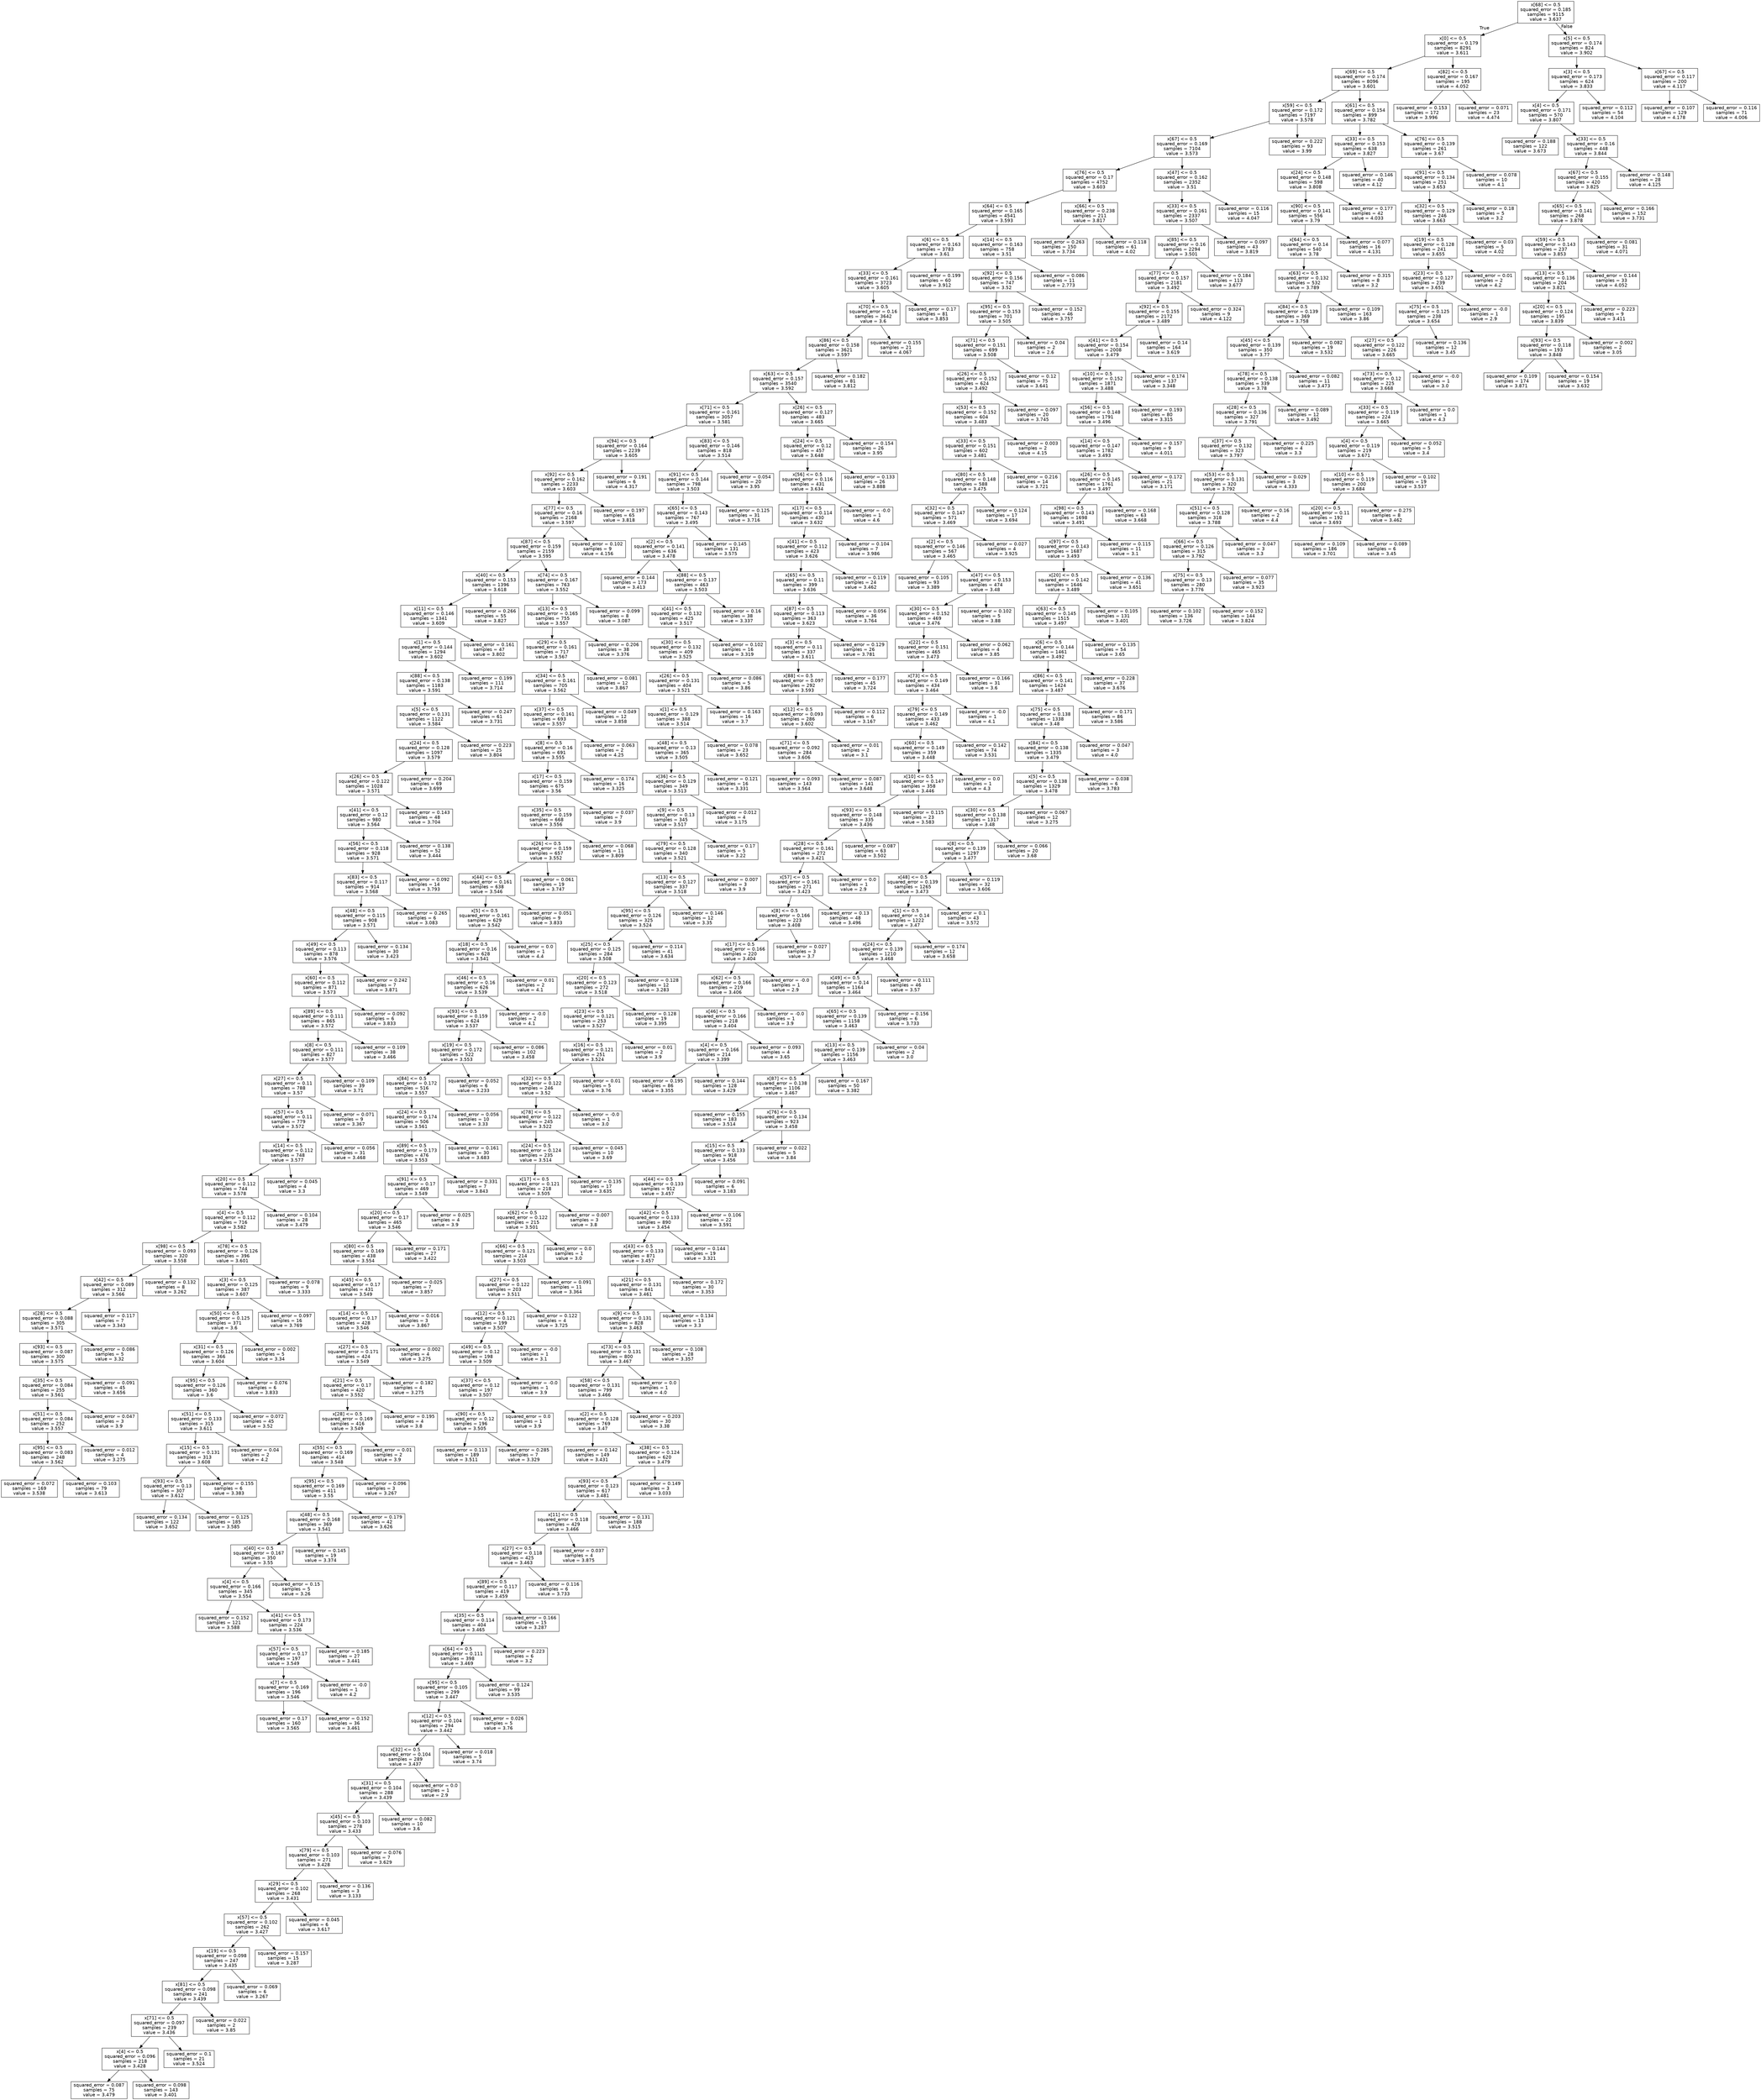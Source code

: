 digraph Tree {
node [shape=box, fontname="helvetica"] ;
edge [fontname="helvetica"] ;
0 [label="x[68] <= 0.5\nsquared_error = 0.185\nsamples = 9115\nvalue = 3.637"] ;
1 [label="x[0] <= 0.5\nsquared_error = 0.179\nsamples = 8291\nvalue = 3.611"] ;
0 -> 1 [labeldistance=2.5, labelangle=45, headlabel="True"] ;
2 [label="x[69] <= 0.5\nsquared_error = 0.174\nsamples = 8096\nvalue = 3.601"] ;
1 -> 2 ;
3 [label="x[59] <= 0.5\nsquared_error = 0.172\nsamples = 7197\nvalue = 3.578"] ;
2 -> 3 ;
4 [label="x[67] <= 0.5\nsquared_error = 0.169\nsamples = 7104\nvalue = 3.573"] ;
3 -> 4 ;
5 [label="x[76] <= 0.5\nsquared_error = 0.17\nsamples = 4752\nvalue = 3.603"] ;
4 -> 5 ;
6 [label="x[64] <= 0.5\nsquared_error = 0.165\nsamples = 4541\nvalue = 3.593"] ;
5 -> 6 ;
7 [label="x[6] <= 0.5\nsquared_error = 0.163\nsamples = 3783\nvalue = 3.61"] ;
6 -> 7 ;
8 [label="x[33] <= 0.5\nsquared_error = 0.161\nsamples = 3723\nvalue = 3.605"] ;
7 -> 8 ;
9 [label="x[70] <= 0.5\nsquared_error = 0.16\nsamples = 3642\nvalue = 3.6"] ;
8 -> 9 ;
10 [label="x[86] <= 0.5\nsquared_error = 0.158\nsamples = 3621\nvalue = 3.597"] ;
9 -> 10 ;
11 [label="x[63] <= 0.5\nsquared_error = 0.157\nsamples = 3540\nvalue = 3.592"] ;
10 -> 11 ;
12 [label="x[71] <= 0.5\nsquared_error = 0.161\nsamples = 3057\nvalue = 3.581"] ;
11 -> 12 ;
13 [label="x[94] <= 0.5\nsquared_error = 0.164\nsamples = 2239\nvalue = 3.605"] ;
12 -> 13 ;
14 [label="x[92] <= 0.5\nsquared_error = 0.162\nsamples = 2233\nvalue = 3.603"] ;
13 -> 14 ;
15 [label="x[77] <= 0.5\nsquared_error = 0.16\nsamples = 2168\nvalue = 3.597"] ;
14 -> 15 ;
16 [label="x[87] <= 0.5\nsquared_error = 0.159\nsamples = 2159\nvalue = 3.595"] ;
15 -> 16 ;
17 [label="x[40] <= 0.5\nsquared_error = 0.153\nsamples = 1396\nvalue = 3.618"] ;
16 -> 17 ;
18 [label="x[11] <= 0.5\nsquared_error = 0.146\nsamples = 1341\nvalue = 3.609"] ;
17 -> 18 ;
19 [label="x[1] <= 0.5\nsquared_error = 0.144\nsamples = 1294\nvalue = 3.602"] ;
18 -> 19 ;
20 [label="x[88] <= 0.5\nsquared_error = 0.138\nsamples = 1183\nvalue = 3.591"] ;
19 -> 20 ;
21 [label="x[5] <= 0.5\nsquared_error = 0.131\nsamples = 1122\nvalue = 3.584"] ;
20 -> 21 ;
22 [label="x[24] <= 0.5\nsquared_error = 0.128\nsamples = 1097\nvalue = 3.579"] ;
21 -> 22 ;
23 [label="x[26] <= 0.5\nsquared_error = 0.122\nsamples = 1028\nvalue = 3.571"] ;
22 -> 23 ;
24 [label="x[41] <= 0.5\nsquared_error = 0.12\nsamples = 980\nvalue = 3.564"] ;
23 -> 24 ;
25 [label="x[56] <= 0.5\nsquared_error = 0.118\nsamples = 928\nvalue = 3.571"] ;
24 -> 25 ;
26 [label="x[83] <= 0.5\nsquared_error = 0.117\nsamples = 914\nvalue = 3.568"] ;
25 -> 26 ;
27 [label="x[48] <= 0.5\nsquared_error = 0.115\nsamples = 908\nvalue = 3.571"] ;
26 -> 27 ;
28 [label="x[49] <= 0.5\nsquared_error = 0.113\nsamples = 878\nvalue = 3.576"] ;
27 -> 28 ;
29 [label="x[60] <= 0.5\nsquared_error = 0.112\nsamples = 871\nvalue = 3.573"] ;
28 -> 29 ;
30 [label="x[89] <= 0.5\nsquared_error = 0.111\nsamples = 865\nvalue = 3.572"] ;
29 -> 30 ;
31 [label="x[8] <= 0.5\nsquared_error = 0.111\nsamples = 827\nvalue = 3.577"] ;
30 -> 31 ;
32 [label="x[27] <= 0.5\nsquared_error = 0.11\nsamples = 788\nvalue = 3.57"] ;
31 -> 32 ;
33 [label="x[57] <= 0.5\nsquared_error = 0.11\nsamples = 779\nvalue = 3.572"] ;
32 -> 33 ;
34 [label="x[14] <= 0.5\nsquared_error = 0.112\nsamples = 748\nvalue = 3.577"] ;
33 -> 34 ;
35 [label="x[20] <= 0.5\nsquared_error = 0.112\nsamples = 744\nvalue = 3.578"] ;
34 -> 35 ;
36 [label="x[4] <= 0.5\nsquared_error = 0.112\nsamples = 716\nvalue = 3.582"] ;
35 -> 36 ;
37 [label="x[98] <= 0.5\nsquared_error = 0.093\nsamples = 320\nvalue = 3.558"] ;
36 -> 37 ;
38 [label="x[42] <= 0.5\nsquared_error = 0.089\nsamples = 312\nvalue = 3.566"] ;
37 -> 38 ;
39 [label="x[28] <= 0.5\nsquared_error = 0.088\nsamples = 305\nvalue = 3.571"] ;
38 -> 39 ;
40 [label="x[93] <= 0.5\nsquared_error = 0.087\nsamples = 300\nvalue = 3.575"] ;
39 -> 40 ;
41 [label="x[35] <= 0.5\nsquared_error = 0.084\nsamples = 255\nvalue = 3.561"] ;
40 -> 41 ;
42 [label="x[51] <= 0.5\nsquared_error = 0.084\nsamples = 252\nvalue = 3.557"] ;
41 -> 42 ;
43 [label="x[95] <= 0.5\nsquared_error = 0.083\nsamples = 248\nvalue = 3.562"] ;
42 -> 43 ;
44 [label="squared_error = 0.072\nsamples = 169\nvalue = 3.538"] ;
43 -> 44 ;
45 [label="squared_error = 0.103\nsamples = 79\nvalue = 3.613"] ;
43 -> 45 ;
46 [label="squared_error = 0.012\nsamples = 4\nvalue = 3.275"] ;
42 -> 46 ;
47 [label="squared_error = 0.047\nsamples = 3\nvalue = 3.9"] ;
41 -> 47 ;
48 [label="squared_error = 0.091\nsamples = 45\nvalue = 3.656"] ;
40 -> 48 ;
49 [label="squared_error = 0.086\nsamples = 5\nvalue = 3.32"] ;
39 -> 49 ;
50 [label="squared_error = 0.117\nsamples = 7\nvalue = 3.343"] ;
38 -> 50 ;
51 [label="squared_error = 0.132\nsamples = 8\nvalue = 3.262"] ;
37 -> 51 ;
52 [label="x[78] <= 0.5\nsquared_error = 0.126\nsamples = 396\nvalue = 3.601"] ;
36 -> 52 ;
53 [label="x[3] <= 0.5\nsquared_error = 0.125\nsamples = 387\nvalue = 3.607"] ;
52 -> 53 ;
54 [label="x[50] <= 0.5\nsquared_error = 0.125\nsamples = 371\nvalue = 3.6"] ;
53 -> 54 ;
55 [label="x[31] <= 0.5\nsquared_error = 0.126\nsamples = 366\nvalue = 3.604"] ;
54 -> 55 ;
56 [label="x[95] <= 0.5\nsquared_error = 0.126\nsamples = 360\nvalue = 3.6"] ;
55 -> 56 ;
57 [label="x[51] <= 0.5\nsquared_error = 0.133\nsamples = 315\nvalue = 3.611"] ;
56 -> 57 ;
58 [label="x[15] <= 0.5\nsquared_error = 0.131\nsamples = 313\nvalue = 3.608"] ;
57 -> 58 ;
59 [label="x[93] <= 0.5\nsquared_error = 0.13\nsamples = 307\nvalue = 3.612"] ;
58 -> 59 ;
60 [label="squared_error = 0.134\nsamples = 122\nvalue = 3.652"] ;
59 -> 60 ;
61 [label="squared_error = 0.125\nsamples = 185\nvalue = 3.585"] ;
59 -> 61 ;
62 [label="squared_error = 0.155\nsamples = 6\nvalue = 3.383"] ;
58 -> 62 ;
63 [label="squared_error = 0.04\nsamples = 2\nvalue = 4.2"] ;
57 -> 63 ;
64 [label="squared_error = 0.072\nsamples = 45\nvalue = 3.52"] ;
56 -> 64 ;
65 [label="squared_error = 0.076\nsamples = 6\nvalue = 3.833"] ;
55 -> 65 ;
66 [label="squared_error = 0.002\nsamples = 5\nvalue = 3.34"] ;
54 -> 66 ;
67 [label="squared_error = 0.097\nsamples = 16\nvalue = 3.769"] ;
53 -> 67 ;
68 [label="squared_error = 0.078\nsamples = 9\nvalue = 3.333"] ;
52 -> 68 ;
69 [label="squared_error = 0.104\nsamples = 28\nvalue = 3.479"] ;
35 -> 69 ;
70 [label="squared_error = 0.045\nsamples = 4\nvalue = 3.3"] ;
34 -> 70 ;
71 [label="squared_error = 0.056\nsamples = 31\nvalue = 3.468"] ;
33 -> 71 ;
72 [label="squared_error = 0.071\nsamples = 9\nvalue = 3.367"] ;
32 -> 72 ;
73 [label="squared_error = 0.109\nsamples = 39\nvalue = 3.71"] ;
31 -> 73 ;
74 [label="squared_error = 0.109\nsamples = 38\nvalue = 3.466"] ;
30 -> 74 ;
75 [label="squared_error = 0.092\nsamples = 6\nvalue = 3.833"] ;
29 -> 75 ;
76 [label="squared_error = 0.242\nsamples = 7\nvalue = 3.871"] ;
28 -> 76 ;
77 [label="squared_error = 0.134\nsamples = 30\nvalue = 3.423"] ;
27 -> 77 ;
78 [label="squared_error = 0.265\nsamples = 6\nvalue = 3.083"] ;
26 -> 78 ;
79 [label="squared_error = 0.092\nsamples = 14\nvalue = 3.793"] ;
25 -> 79 ;
80 [label="squared_error = 0.138\nsamples = 52\nvalue = 3.444"] ;
24 -> 80 ;
81 [label="squared_error = 0.143\nsamples = 48\nvalue = 3.704"] ;
23 -> 81 ;
82 [label="squared_error = 0.204\nsamples = 69\nvalue = 3.699"] ;
22 -> 82 ;
83 [label="squared_error = 0.223\nsamples = 25\nvalue = 3.804"] ;
21 -> 83 ;
84 [label="squared_error = 0.247\nsamples = 61\nvalue = 3.731"] ;
20 -> 84 ;
85 [label="squared_error = 0.199\nsamples = 111\nvalue = 3.714"] ;
19 -> 85 ;
86 [label="squared_error = 0.161\nsamples = 47\nvalue = 3.802"] ;
18 -> 86 ;
87 [label="squared_error = 0.266\nsamples = 55\nvalue = 3.827"] ;
17 -> 87 ;
88 [label="x[74] <= 0.5\nsquared_error = 0.167\nsamples = 763\nvalue = 3.552"] ;
16 -> 88 ;
89 [label="x[13] <= 0.5\nsquared_error = 0.165\nsamples = 755\nvalue = 3.557"] ;
88 -> 89 ;
90 [label="x[29] <= 0.5\nsquared_error = 0.161\nsamples = 717\nvalue = 3.567"] ;
89 -> 90 ;
91 [label="x[34] <= 0.5\nsquared_error = 0.161\nsamples = 705\nvalue = 3.562"] ;
90 -> 91 ;
92 [label="x[37] <= 0.5\nsquared_error = 0.161\nsamples = 693\nvalue = 3.557"] ;
91 -> 92 ;
93 [label="x[8] <= 0.5\nsquared_error = 0.16\nsamples = 691\nvalue = 3.555"] ;
92 -> 93 ;
94 [label="x[17] <= 0.5\nsquared_error = 0.159\nsamples = 675\nvalue = 3.56"] ;
93 -> 94 ;
95 [label="x[35] <= 0.5\nsquared_error = 0.159\nsamples = 668\nvalue = 3.556"] ;
94 -> 95 ;
96 [label="x[26] <= 0.5\nsquared_error = 0.159\nsamples = 657\nvalue = 3.552"] ;
95 -> 96 ;
97 [label="x[44] <= 0.5\nsquared_error = 0.161\nsamples = 638\nvalue = 3.546"] ;
96 -> 97 ;
98 [label="x[5] <= 0.5\nsquared_error = 0.161\nsamples = 629\nvalue = 3.542"] ;
97 -> 98 ;
99 [label="x[18] <= 0.5\nsquared_error = 0.16\nsamples = 628\nvalue = 3.541"] ;
98 -> 99 ;
100 [label="x[46] <= 0.5\nsquared_error = 0.16\nsamples = 626\nvalue = 3.539"] ;
99 -> 100 ;
101 [label="x[93] <= 0.5\nsquared_error = 0.159\nsamples = 624\nvalue = 3.537"] ;
100 -> 101 ;
102 [label="x[19] <= 0.5\nsquared_error = 0.172\nsamples = 522\nvalue = 3.553"] ;
101 -> 102 ;
103 [label="x[84] <= 0.5\nsquared_error = 0.172\nsamples = 516\nvalue = 3.557"] ;
102 -> 103 ;
104 [label="x[24] <= 0.5\nsquared_error = 0.174\nsamples = 506\nvalue = 3.561"] ;
103 -> 104 ;
105 [label="x[89] <= 0.5\nsquared_error = 0.173\nsamples = 476\nvalue = 3.553"] ;
104 -> 105 ;
106 [label="x[91] <= 0.5\nsquared_error = 0.17\nsamples = 469\nvalue = 3.549"] ;
105 -> 106 ;
107 [label="x[20] <= 0.5\nsquared_error = 0.17\nsamples = 465\nvalue = 3.546"] ;
106 -> 107 ;
108 [label="x[80] <= 0.5\nsquared_error = 0.169\nsamples = 438\nvalue = 3.554"] ;
107 -> 108 ;
109 [label="x[45] <= 0.5\nsquared_error = 0.17\nsamples = 431\nvalue = 3.549"] ;
108 -> 109 ;
110 [label="x[14] <= 0.5\nsquared_error = 0.17\nsamples = 428\nvalue = 3.546"] ;
109 -> 110 ;
111 [label="x[27] <= 0.5\nsquared_error = 0.171\nsamples = 424\nvalue = 3.549"] ;
110 -> 111 ;
112 [label="x[21] <= 0.5\nsquared_error = 0.17\nsamples = 420\nvalue = 3.552"] ;
111 -> 112 ;
113 [label="x[28] <= 0.5\nsquared_error = 0.169\nsamples = 416\nvalue = 3.549"] ;
112 -> 113 ;
114 [label="x[55] <= 0.5\nsquared_error = 0.169\nsamples = 414\nvalue = 3.548"] ;
113 -> 114 ;
115 [label="x[95] <= 0.5\nsquared_error = 0.169\nsamples = 411\nvalue = 3.55"] ;
114 -> 115 ;
116 [label="x[48] <= 0.5\nsquared_error = 0.168\nsamples = 369\nvalue = 3.541"] ;
115 -> 116 ;
117 [label="x[40] <= 0.5\nsquared_error = 0.167\nsamples = 350\nvalue = 3.55"] ;
116 -> 117 ;
118 [label="x[4] <= 0.5\nsquared_error = 0.166\nsamples = 345\nvalue = 3.554"] ;
117 -> 118 ;
119 [label="squared_error = 0.152\nsamples = 121\nvalue = 3.588"] ;
118 -> 119 ;
120 [label="x[41] <= 0.5\nsquared_error = 0.173\nsamples = 224\nvalue = 3.536"] ;
118 -> 120 ;
121 [label="x[57] <= 0.5\nsquared_error = 0.17\nsamples = 197\nvalue = 3.549"] ;
120 -> 121 ;
122 [label="x[7] <= 0.5\nsquared_error = 0.169\nsamples = 196\nvalue = 3.546"] ;
121 -> 122 ;
123 [label="squared_error = 0.17\nsamples = 160\nvalue = 3.565"] ;
122 -> 123 ;
124 [label="squared_error = 0.152\nsamples = 36\nvalue = 3.461"] ;
122 -> 124 ;
125 [label="squared_error = -0.0\nsamples = 1\nvalue = 4.2"] ;
121 -> 125 ;
126 [label="squared_error = 0.185\nsamples = 27\nvalue = 3.441"] ;
120 -> 126 ;
127 [label="squared_error = 0.15\nsamples = 5\nvalue = 3.26"] ;
117 -> 127 ;
128 [label="squared_error = 0.145\nsamples = 19\nvalue = 3.374"] ;
116 -> 128 ;
129 [label="squared_error = 0.179\nsamples = 42\nvalue = 3.626"] ;
115 -> 129 ;
130 [label="squared_error = 0.096\nsamples = 3\nvalue = 3.267"] ;
114 -> 130 ;
131 [label="squared_error = 0.01\nsamples = 2\nvalue = 3.9"] ;
113 -> 131 ;
132 [label="squared_error = 0.195\nsamples = 4\nvalue = 3.8"] ;
112 -> 132 ;
133 [label="squared_error = 0.182\nsamples = 4\nvalue = 3.275"] ;
111 -> 133 ;
134 [label="squared_error = 0.002\nsamples = 4\nvalue = 3.275"] ;
110 -> 134 ;
135 [label="squared_error = 0.016\nsamples = 3\nvalue = 3.867"] ;
109 -> 135 ;
136 [label="squared_error = 0.025\nsamples = 7\nvalue = 3.857"] ;
108 -> 136 ;
137 [label="squared_error = 0.171\nsamples = 27\nvalue = 3.422"] ;
107 -> 137 ;
138 [label="squared_error = 0.025\nsamples = 4\nvalue = 3.9"] ;
106 -> 138 ;
139 [label="squared_error = 0.331\nsamples = 7\nvalue = 3.843"] ;
105 -> 139 ;
140 [label="squared_error = 0.161\nsamples = 30\nvalue = 3.683"] ;
104 -> 140 ;
141 [label="squared_error = 0.056\nsamples = 10\nvalue = 3.33"] ;
103 -> 141 ;
142 [label="squared_error = 0.052\nsamples = 6\nvalue = 3.233"] ;
102 -> 142 ;
143 [label="squared_error = 0.086\nsamples = 102\nvalue = 3.458"] ;
101 -> 143 ;
144 [label="squared_error = -0.0\nsamples = 2\nvalue = 4.1"] ;
100 -> 144 ;
145 [label="squared_error = 0.01\nsamples = 2\nvalue = 4.1"] ;
99 -> 145 ;
146 [label="squared_error = 0.0\nsamples = 1\nvalue = 4.4"] ;
98 -> 146 ;
147 [label="squared_error = 0.051\nsamples = 9\nvalue = 3.833"] ;
97 -> 147 ;
148 [label="squared_error = 0.061\nsamples = 19\nvalue = 3.747"] ;
96 -> 148 ;
149 [label="squared_error = 0.068\nsamples = 11\nvalue = 3.809"] ;
95 -> 149 ;
150 [label="squared_error = 0.037\nsamples = 7\nvalue = 3.9"] ;
94 -> 150 ;
151 [label="squared_error = 0.174\nsamples = 16\nvalue = 3.325"] ;
93 -> 151 ;
152 [label="squared_error = 0.063\nsamples = 2\nvalue = 4.25"] ;
92 -> 152 ;
153 [label="squared_error = 0.049\nsamples = 12\nvalue = 3.858"] ;
91 -> 153 ;
154 [label="squared_error = 0.081\nsamples = 12\nvalue = 3.867"] ;
90 -> 154 ;
155 [label="squared_error = 0.206\nsamples = 38\nvalue = 3.376"] ;
89 -> 155 ;
156 [label="squared_error = 0.099\nsamples = 8\nvalue = 3.087"] ;
88 -> 156 ;
157 [label="squared_error = 0.102\nsamples = 9\nvalue = 4.156"] ;
15 -> 157 ;
158 [label="squared_error = 0.197\nsamples = 65\nvalue = 3.818"] ;
14 -> 158 ;
159 [label="squared_error = 0.191\nsamples = 6\nvalue = 4.317"] ;
13 -> 159 ;
160 [label="x[83] <= 0.5\nsquared_error = 0.146\nsamples = 818\nvalue = 3.514"] ;
12 -> 160 ;
161 [label="x[91] <= 0.5\nsquared_error = 0.144\nsamples = 798\nvalue = 3.503"] ;
160 -> 161 ;
162 [label="x[65] <= 0.5\nsquared_error = 0.143\nsamples = 767\nvalue = 3.495"] ;
161 -> 162 ;
163 [label="x[2] <= 0.5\nsquared_error = 0.141\nsamples = 636\nvalue = 3.478"] ;
162 -> 163 ;
164 [label="squared_error = 0.144\nsamples = 173\nvalue = 3.413"] ;
163 -> 164 ;
165 [label="x[88] <= 0.5\nsquared_error = 0.137\nsamples = 463\nvalue = 3.503"] ;
163 -> 165 ;
166 [label="x[41] <= 0.5\nsquared_error = 0.132\nsamples = 425\nvalue = 3.517"] ;
165 -> 166 ;
167 [label="x[30] <= 0.5\nsquared_error = 0.132\nsamples = 409\nvalue = 3.525"] ;
166 -> 167 ;
168 [label="x[26] <= 0.5\nsquared_error = 0.131\nsamples = 404\nvalue = 3.521"] ;
167 -> 168 ;
169 [label="x[1] <= 0.5\nsquared_error = 0.129\nsamples = 388\nvalue = 3.514"] ;
168 -> 169 ;
170 [label="x[48] <= 0.5\nsquared_error = 0.13\nsamples = 365\nvalue = 3.505"] ;
169 -> 170 ;
171 [label="x[36] <= 0.5\nsquared_error = 0.129\nsamples = 349\nvalue = 3.513"] ;
170 -> 171 ;
172 [label="x[9] <= 0.5\nsquared_error = 0.13\nsamples = 345\nvalue = 3.517"] ;
171 -> 172 ;
173 [label="x[79] <= 0.5\nsquared_error = 0.128\nsamples = 340\nvalue = 3.521"] ;
172 -> 173 ;
174 [label="x[13] <= 0.5\nsquared_error = 0.127\nsamples = 337\nvalue = 3.518"] ;
173 -> 174 ;
175 [label="x[95] <= 0.5\nsquared_error = 0.126\nsamples = 325\nvalue = 3.524"] ;
174 -> 175 ;
176 [label="x[25] <= 0.5\nsquared_error = 0.125\nsamples = 284\nvalue = 3.508"] ;
175 -> 176 ;
177 [label="x[20] <= 0.5\nsquared_error = 0.123\nsamples = 272\nvalue = 3.518"] ;
176 -> 177 ;
178 [label="x[23] <= 0.5\nsquared_error = 0.121\nsamples = 253\nvalue = 3.527"] ;
177 -> 178 ;
179 [label="x[16] <= 0.5\nsquared_error = 0.121\nsamples = 251\nvalue = 3.524"] ;
178 -> 179 ;
180 [label="x[32] <= 0.5\nsquared_error = 0.122\nsamples = 246\nvalue = 3.52"] ;
179 -> 180 ;
181 [label="x[78] <= 0.5\nsquared_error = 0.122\nsamples = 245\nvalue = 3.522"] ;
180 -> 181 ;
182 [label="x[24] <= 0.5\nsquared_error = 0.124\nsamples = 235\nvalue = 3.514"] ;
181 -> 182 ;
183 [label="x[17] <= 0.5\nsquared_error = 0.121\nsamples = 218\nvalue = 3.505"] ;
182 -> 183 ;
184 [label="x[62] <= 0.5\nsquared_error = 0.122\nsamples = 215\nvalue = 3.501"] ;
183 -> 184 ;
185 [label="x[66] <= 0.5\nsquared_error = 0.121\nsamples = 214\nvalue = 3.503"] ;
184 -> 185 ;
186 [label="x[27] <= 0.5\nsquared_error = 0.122\nsamples = 203\nvalue = 3.511"] ;
185 -> 186 ;
187 [label="x[12] <= 0.5\nsquared_error = 0.121\nsamples = 199\nvalue = 3.507"] ;
186 -> 187 ;
188 [label="x[49] <= 0.5\nsquared_error = 0.12\nsamples = 198\nvalue = 3.509"] ;
187 -> 188 ;
189 [label="x[37] <= 0.5\nsquared_error = 0.12\nsamples = 197\nvalue = 3.507"] ;
188 -> 189 ;
190 [label="x[90] <= 0.5\nsquared_error = 0.12\nsamples = 196\nvalue = 3.505"] ;
189 -> 190 ;
191 [label="squared_error = 0.113\nsamples = 189\nvalue = 3.511"] ;
190 -> 191 ;
192 [label="squared_error = 0.285\nsamples = 7\nvalue = 3.329"] ;
190 -> 192 ;
193 [label="squared_error = 0.0\nsamples = 1\nvalue = 3.9"] ;
189 -> 193 ;
194 [label="squared_error = -0.0\nsamples = 1\nvalue = 3.9"] ;
188 -> 194 ;
195 [label="squared_error = -0.0\nsamples = 1\nvalue = 3.1"] ;
187 -> 195 ;
196 [label="squared_error = 0.122\nsamples = 4\nvalue = 3.725"] ;
186 -> 196 ;
197 [label="squared_error = 0.091\nsamples = 11\nvalue = 3.364"] ;
185 -> 197 ;
198 [label="squared_error = 0.0\nsamples = 1\nvalue = 3.0"] ;
184 -> 198 ;
199 [label="squared_error = 0.007\nsamples = 3\nvalue = 3.8"] ;
183 -> 199 ;
200 [label="squared_error = 0.135\nsamples = 17\nvalue = 3.635"] ;
182 -> 200 ;
201 [label="squared_error = 0.045\nsamples = 10\nvalue = 3.69"] ;
181 -> 201 ;
202 [label="squared_error = -0.0\nsamples = 1\nvalue = 3.0"] ;
180 -> 202 ;
203 [label="squared_error = 0.01\nsamples = 5\nvalue = 3.76"] ;
179 -> 203 ;
204 [label="squared_error = 0.01\nsamples = 2\nvalue = 3.9"] ;
178 -> 204 ;
205 [label="squared_error = 0.128\nsamples = 19\nvalue = 3.395"] ;
177 -> 205 ;
206 [label="squared_error = 0.128\nsamples = 12\nvalue = 3.283"] ;
176 -> 206 ;
207 [label="squared_error = 0.114\nsamples = 41\nvalue = 3.634"] ;
175 -> 207 ;
208 [label="squared_error = 0.146\nsamples = 12\nvalue = 3.35"] ;
174 -> 208 ;
209 [label="squared_error = 0.007\nsamples = 3\nvalue = 3.9"] ;
173 -> 209 ;
210 [label="squared_error = 0.17\nsamples = 5\nvalue = 3.22"] ;
172 -> 210 ;
211 [label="squared_error = 0.012\nsamples = 4\nvalue = 3.175"] ;
171 -> 211 ;
212 [label="squared_error = 0.121\nsamples = 16\nvalue = 3.331"] ;
170 -> 212 ;
213 [label="squared_error = 0.078\nsamples = 23\nvalue = 3.652"] ;
169 -> 213 ;
214 [label="squared_error = 0.163\nsamples = 16\nvalue = 3.7"] ;
168 -> 214 ;
215 [label="squared_error = 0.086\nsamples = 5\nvalue = 3.86"] ;
167 -> 215 ;
216 [label="squared_error = 0.102\nsamples = 16\nvalue = 3.319"] ;
166 -> 216 ;
217 [label="squared_error = 0.16\nsamples = 38\nvalue = 3.337"] ;
165 -> 217 ;
218 [label="squared_error = 0.145\nsamples = 131\nvalue = 3.575"] ;
162 -> 218 ;
219 [label="squared_error = 0.125\nsamples = 31\nvalue = 3.716"] ;
161 -> 219 ;
220 [label="squared_error = 0.054\nsamples = 20\nvalue = 3.95"] ;
160 -> 220 ;
221 [label="x[26] <= 0.5\nsquared_error = 0.127\nsamples = 483\nvalue = 3.665"] ;
11 -> 221 ;
222 [label="x[24] <= 0.5\nsquared_error = 0.12\nsamples = 457\nvalue = 3.648"] ;
221 -> 222 ;
223 [label="x[56] <= 0.5\nsquared_error = 0.116\nsamples = 431\nvalue = 3.634"] ;
222 -> 223 ;
224 [label="x[17] <= 0.5\nsquared_error = 0.114\nsamples = 430\nvalue = 3.632"] ;
223 -> 224 ;
225 [label="x[41] <= 0.5\nsquared_error = 0.112\nsamples = 423\nvalue = 3.626"] ;
224 -> 225 ;
226 [label="x[65] <= 0.5\nsquared_error = 0.11\nsamples = 399\nvalue = 3.636"] ;
225 -> 226 ;
227 [label="x[87] <= 0.5\nsquared_error = 0.113\nsamples = 363\nvalue = 3.623"] ;
226 -> 227 ;
228 [label="x[3] <= 0.5\nsquared_error = 0.11\nsamples = 337\nvalue = 3.611"] ;
227 -> 228 ;
229 [label="x[88] <= 0.5\nsquared_error = 0.097\nsamples = 292\nvalue = 3.593"] ;
228 -> 229 ;
230 [label="x[12] <= 0.5\nsquared_error = 0.093\nsamples = 286\nvalue = 3.602"] ;
229 -> 230 ;
231 [label="x[71] <= 0.5\nsquared_error = 0.092\nsamples = 284\nvalue = 3.606"] ;
230 -> 231 ;
232 [label="squared_error = 0.093\nsamples = 143\nvalue = 3.564"] ;
231 -> 232 ;
233 [label="squared_error = 0.087\nsamples = 141\nvalue = 3.648"] ;
231 -> 233 ;
234 [label="squared_error = 0.01\nsamples = 2\nvalue = 3.1"] ;
230 -> 234 ;
235 [label="squared_error = 0.112\nsamples = 6\nvalue = 3.167"] ;
229 -> 235 ;
236 [label="squared_error = 0.177\nsamples = 45\nvalue = 3.724"] ;
228 -> 236 ;
237 [label="squared_error = 0.129\nsamples = 26\nvalue = 3.781"] ;
227 -> 237 ;
238 [label="squared_error = 0.056\nsamples = 36\nvalue = 3.764"] ;
226 -> 238 ;
239 [label="squared_error = 0.119\nsamples = 24\nvalue = 3.462"] ;
225 -> 239 ;
240 [label="squared_error = 0.104\nsamples = 7\nvalue = 3.986"] ;
224 -> 240 ;
241 [label="squared_error = -0.0\nsamples = 1\nvalue = 4.6"] ;
223 -> 241 ;
242 [label="squared_error = 0.133\nsamples = 26\nvalue = 3.888"] ;
222 -> 242 ;
243 [label="squared_error = 0.154\nsamples = 26\nvalue = 3.95"] ;
221 -> 243 ;
244 [label="squared_error = 0.182\nsamples = 81\nvalue = 3.812"] ;
10 -> 244 ;
245 [label="squared_error = 0.155\nsamples = 21\nvalue = 4.067"] ;
9 -> 245 ;
246 [label="squared_error = 0.17\nsamples = 81\nvalue = 3.853"] ;
8 -> 246 ;
247 [label="squared_error = 0.199\nsamples = 60\nvalue = 3.912"] ;
7 -> 247 ;
248 [label="x[14] <= 0.5\nsquared_error = 0.163\nsamples = 758\nvalue = 3.51"] ;
6 -> 248 ;
249 [label="x[92] <= 0.5\nsquared_error = 0.156\nsamples = 747\nvalue = 3.52"] ;
248 -> 249 ;
250 [label="x[95] <= 0.5\nsquared_error = 0.153\nsamples = 701\nvalue = 3.505"] ;
249 -> 250 ;
251 [label="x[71] <= 0.5\nsquared_error = 0.151\nsamples = 699\nvalue = 3.508"] ;
250 -> 251 ;
252 [label="x[26] <= 0.5\nsquared_error = 0.152\nsamples = 624\nvalue = 3.492"] ;
251 -> 252 ;
253 [label="x[53] <= 0.5\nsquared_error = 0.152\nsamples = 604\nvalue = 3.483"] ;
252 -> 253 ;
254 [label="x[33] <= 0.5\nsquared_error = 0.151\nsamples = 602\nvalue = 3.481"] ;
253 -> 254 ;
255 [label="x[80] <= 0.5\nsquared_error = 0.148\nsamples = 588\nvalue = 3.475"] ;
254 -> 255 ;
256 [label="x[32] <= 0.5\nsquared_error = 0.147\nsamples = 571\nvalue = 3.469"] ;
255 -> 256 ;
257 [label="x[2] <= 0.5\nsquared_error = 0.146\nsamples = 567\nvalue = 3.465"] ;
256 -> 257 ;
258 [label="squared_error = 0.105\nsamples = 93\nvalue = 3.389"] ;
257 -> 258 ;
259 [label="x[47] <= 0.5\nsquared_error = 0.153\nsamples = 474\nvalue = 3.48"] ;
257 -> 259 ;
260 [label="x[30] <= 0.5\nsquared_error = 0.152\nsamples = 469\nvalue = 3.476"] ;
259 -> 260 ;
261 [label="x[22] <= 0.5\nsquared_error = 0.151\nsamples = 465\nvalue = 3.473"] ;
260 -> 261 ;
262 [label="x[73] <= 0.5\nsquared_error = 0.149\nsamples = 434\nvalue = 3.464"] ;
261 -> 262 ;
263 [label="x[79] <= 0.5\nsquared_error = 0.149\nsamples = 433\nvalue = 3.462"] ;
262 -> 263 ;
264 [label="x[60] <= 0.5\nsquared_error = 0.149\nsamples = 359\nvalue = 3.448"] ;
263 -> 264 ;
265 [label="x[10] <= 0.5\nsquared_error = 0.147\nsamples = 358\nvalue = 3.446"] ;
264 -> 265 ;
266 [label="x[93] <= 0.5\nsquared_error = 0.148\nsamples = 335\nvalue = 3.436"] ;
265 -> 266 ;
267 [label="x[28] <= 0.5\nsquared_error = 0.161\nsamples = 272\nvalue = 3.421"] ;
266 -> 267 ;
268 [label="x[57] <= 0.5\nsquared_error = 0.161\nsamples = 271\nvalue = 3.423"] ;
267 -> 268 ;
269 [label="x[8] <= 0.5\nsquared_error = 0.166\nsamples = 223\nvalue = 3.408"] ;
268 -> 269 ;
270 [label="x[17] <= 0.5\nsquared_error = 0.166\nsamples = 220\nvalue = 3.404"] ;
269 -> 270 ;
271 [label="x[62] <= 0.5\nsquared_error = 0.166\nsamples = 219\nvalue = 3.406"] ;
270 -> 271 ;
272 [label="x[46] <= 0.5\nsquared_error = 0.166\nsamples = 218\nvalue = 3.404"] ;
271 -> 272 ;
273 [label="x[4] <= 0.5\nsquared_error = 0.166\nsamples = 214\nvalue = 3.399"] ;
272 -> 273 ;
274 [label="squared_error = 0.195\nsamples = 86\nvalue = 3.355"] ;
273 -> 274 ;
275 [label="squared_error = 0.144\nsamples = 128\nvalue = 3.429"] ;
273 -> 275 ;
276 [label="squared_error = 0.093\nsamples = 4\nvalue = 3.65"] ;
272 -> 276 ;
277 [label="squared_error = -0.0\nsamples = 1\nvalue = 3.9"] ;
271 -> 277 ;
278 [label="squared_error = -0.0\nsamples = 1\nvalue = 2.9"] ;
270 -> 278 ;
279 [label="squared_error = 0.027\nsamples = 3\nvalue = 3.7"] ;
269 -> 279 ;
280 [label="squared_error = 0.13\nsamples = 48\nvalue = 3.496"] ;
268 -> 280 ;
281 [label="squared_error = 0.0\nsamples = 1\nvalue = 2.9"] ;
267 -> 281 ;
282 [label="squared_error = 0.087\nsamples = 63\nvalue = 3.502"] ;
266 -> 282 ;
283 [label="squared_error = 0.115\nsamples = 23\nvalue = 3.583"] ;
265 -> 283 ;
284 [label="squared_error = 0.0\nsamples = 1\nvalue = 4.3"] ;
264 -> 284 ;
285 [label="squared_error = 0.142\nsamples = 74\nvalue = 3.531"] ;
263 -> 285 ;
286 [label="squared_error = -0.0\nsamples = 1\nvalue = 4.1"] ;
262 -> 286 ;
287 [label="squared_error = 0.166\nsamples = 31\nvalue = 3.6"] ;
261 -> 287 ;
288 [label="squared_error = 0.062\nsamples = 4\nvalue = 3.85"] ;
260 -> 288 ;
289 [label="squared_error = 0.102\nsamples = 5\nvalue = 3.88"] ;
259 -> 289 ;
290 [label="squared_error = 0.027\nsamples = 4\nvalue = 3.925"] ;
256 -> 290 ;
291 [label="squared_error = 0.124\nsamples = 17\nvalue = 3.694"] ;
255 -> 291 ;
292 [label="squared_error = 0.216\nsamples = 14\nvalue = 3.721"] ;
254 -> 292 ;
293 [label="squared_error = 0.003\nsamples = 2\nvalue = 4.15"] ;
253 -> 293 ;
294 [label="squared_error = 0.097\nsamples = 20\nvalue = 3.745"] ;
252 -> 294 ;
295 [label="squared_error = 0.12\nsamples = 75\nvalue = 3.641"] ;
251 -> 295 ;
296 [label="squared_error = 0.04\nsamples = 2\nvalue = 2.6"] ;
250 -> 296 ;
297 [label="squared_error = 0.152\nsamples = 46\nvalue = 3.757"] ;
249 -> 297 ;
298 [label="squared_error = 0.086\nsamples = 11\nvalue = 2.773"] ;
248 -> 298 ;
299 [label="x[66] <= 0.5\nsquared_error = 0.238\nsamples = 211\nvalue = 3.817"] ;
5 -> 299 ;
300 [label="squared_error = 0.263\nsamples = 150\nvalue = 3.734"] ;
299 -> 300 ;
301 [label="squared_error = 0.118\nsamples = 61\nvalue = 4.02"] ;
299 -> 301 ;
302 [label="x[47] <= 0.5\nsquared_error = 0.162\nsamples = 2352\nvalue = 3.51"] ;
4 -> 302 ;
303 [label="x[33] <= 0.5\nsquared_error = 0.161\nsamples = 2337\nvalue = 3.507"] ;
302 -> 303 ;
304 [label="x[85] <= 0.5\nsquared_error = 0.16\nsamples = 2294\nvalue = 3.501"] ;
303 -> 304 ;
305 [label="x[77] <= 0.5\nsquared_error = 0.157\nsamples = 2181\nvalue = 3.492"] ;
304 -> 305 ;
306 [label="x[92] <= 0.5\nsquared_error = 0.155\nsamples = 2172\nvalue = 3.489"] ;
305 -> 306 ;
307 [label="x[41] <= 0.5\nsquared_error = 0.154\nsamples = 2008\nvalue = 3.479"] ;
306 -> 307 ;
308 [label="x[10] <= 0.5\nsquared_error = 0.152\nsamples = 1871\nvalue = 3.488"] ;
307 -> 308 ;
309 [label="x[56] <= 0.5\nsquared_error = 0.148\nsamples = 1791\nvalue = 3.496"] ;
308 -> 309 ;
310 [label="x[14] <= 0.5\nsquared_error = 0.147\nsamples = 1782\nvalue = 3.493"] ;
309 -> 310 ;
311 [label="x[26] <= 0.5\nsquared_error = 0.145\nsamples = 1761\nvalue = 3.497"] ;
310 -> 311 ;
312 [label="x[98] <= 0.5\nsquared_error = 0.143\nsamples = 1698\nvalue = 3.491"] ;
311 -> 312 ;
313 [label="x[97] <= 0.5\nsquared_error = 0.143\nsamples = 1687\nvalue = 3.493"] ;
312 -> 313 ;
314 [label="x[20] <= 0.5\nsquared_error = 0.142\nsamples = 1646\nvalue = 3.489"] ;
313 -> 314 ;
315 [label="x[63] <= 0.5\nsquared_error = 0.145\nsamples = 1515\nvalue = 3.497"] ;
314 -> 315 ;
316 [label="x[6] <= 0.5\nsquared_error = 0.144\nsamples = 1461\nvalue = 3.492"] ;
315 -> 316 ;
317 [label="x[86] <= 0.5\nsquared_error = 0.141\nsamples = 1424\nvalue = 3.487"] ;
316 -> 317 ;
318 [label="x[75] <= 0.5\nsquared_error = 0.138\nsamples = 1338\nvalue = 3.48"] ;
317 -> 318 ;
319 [label="x[84] <= 0.5\nsquared_error = 0.138\nsamples = 1335\nvalue = 3.479"] ;
318 -> 319 ;
320 [label="x[5] <= 0.5\nsquared_error = 0.138\nsamples = 1329\nvalue = 3.478"] ;
319 -> 320 ;
321 [label="x[30] <= 0.5\nsquared_error = 0.138\nsamples = 1317\nvalue = 3.48"] ;
320 -> 321 ;
322 [label="x[8] <= 0.5\nsquared_error = 0.139\nsamples = 1297\nvalue = 3.477"] ;
321 -> 322 ;
323 [label="x[48] <= 0.5\nsquared_error = 0.139\nsamples = 1265\nvalue = 3.473"] ;
322 -> 323 ;
324 [label="x[1] <= 0.5\nsquared_error = 0.14\nsamples = 1222\nvalue = 3.47"] ;
323 -> 324 ;
325 [label="x[24] <= 0.5\nsquared_error = 0.139\nsamples = 1210\nvalue = 3.468"] ;
324 -> 325 ;
326 [label="x[49] <= 0.5\nsquared_error = 0.14\nsamples = 1164\nvalue = 3.464"] ;
325 -> 326 ;
327 [label="x[65] <= 0.5\nsquared_error = 0.139\nsamples = 1158\nvalue = 3.463"] ;
326 -> 327 ;
328 [label="x[13] <= 0.5\nsquared_error = 0.139\nsamples = 1156\nvalue = 3.463"] ;
327 -> 328 ;
329 [label="x[87] <= 0.5\nsquared_error = 0.138\nsamples = 1106\nvalue = 3.467"] ;
328 -> 329 ;
330 [label="squared_error = 0.155\nsamples = 183\nvalue = 3.514"] ;
329 -> 330 ;
331 [label="x[76] <= 0.5\nsquared_error = 0.134\nsamples = 923\nvalue = 3.458"] ;
329 -> 331 ;
332 [label="x[15] <= 0.5\nsquared_error = 0.133\nsamples = 918\nvalue = 3.456"] ;
331 -> 332 ;
333 [label="x[44] <= 0.5\nsquared_error = 0.133\nsamples = 912\nvalue = 3.457"] ;
332 -> 333 ;
334 [label="x[42] <= 0.5\nsquared_error = 0.133\nsamples = 890\nvalue = 3.454"] ;
333 -> 334 ;
335 [label="x[43] <= 0.5\nsquared_error = 0.133\nsamples = 871\nvalue = 3.457"] ;
334 -> 335 ;
336 [label="x[21] <= 0.5\nsquared_error = 0.131\nsamples = 841\nvalue = 3.461"] ;
335 -> 336 ;
337 [label="x[9] <= 0.5\nsquared_error = 0.131\nsamples = 828\nvalue = 3.463"] ;
336 -> 337 ;
338 [label="x[73] <= 0.5\nsquared_error = 0.131\nsamples = 800\nvalue = 3.467"] ;
337 -> 338 ;
339 [label="x[58] <= 0.5\nsquared_error = 0.131\nsamples = 799\nvalue = 3.466"] ;
338 -> 339 ;
340 [label="x[2] <= 0.5\nsquared_error = 0.128\nsamples = 769\nvalue = 3.47"] ;
339 -> 340 ;
341 [label="squared_error = 0.142\nsamples = 149\nvalue = 3.431"] ;
340 -> 341 ;
342 [label="x[38] <= 0.5\nsquared_error = 0.124\nsamples = 620\nvalue = 3.479"] ;
340 -> 342 ;
343 [label="x[93] <= 0.5\nsquared_error = 0.123\nsamples = 617\nvalue = 3.481"] ;
342 -> 343 ;
344 [label="x[11] <= 0.5\nsquared_error = 0.118\nsamples = 429\nvalue = 3.466"] ;
343 -> 344 ;
345 [label="x[27] <= 0.5\nsquared_error = 0.118\nsamples = 425\nvalue = 3.463"] ;
344 -> 345 ;
346 [label="x[89] <= 0.5\nsquared_error = 0.117\nsamples = 419\nvalue = 3.459"] ;
345 -> 346 ;
347 [label="x[35] <= 0.5\nsquared_error = 0.114\nsamples = 404\nvalue = 3.465"] ;
346 -> 347 ;
348 [label="x[64] <= 0.5\nsquared_error = 0.111\nsamples = 398\nvalue = 3.469"] ;
347 -> 348 ;
349 [label="x[95] <= 0.5\nsquared_error = 0.105\nsamples = 299\nvalue = 3.447"] ;
348 -> 349 ;
350 [label="x[12] <= 0.5\nsquared_error = 0.104\nsamples = 294\nvalue = 3.442"] ;
349 -> 350 ;
351 [label="x[32] <= 0.5\nsquared_error = 0.104\nsamples = 289\nvalue = 3.437"] ;
350 -> 351 ;
352 [label="x[31] <= 0.5\nsquared_error = 0.104\nsamples = 288\nvalue = 3.439"] ;
351 -> 352 ;
353 [label="x[45] <= 0.5\nsquared_error = 0.103\nsamples = 278\nvalue = 3.433"] ;
352 -> 353 ;
354 [label="x[79] <= 0.5\nsquared_error = 0.103\nsamples = 271\nvalue = 3.428"] ;
353 -> 354 ;
355 [label="x[29] <= 0.5\nsquared_error = 0.102\nsamples = 268\nvalue = 3.431"] ;
354 -> 355 ;
356 [label="x[57] <= 0.5\nsquared_error = 0.102\nsamples = 262\nvalue = 3.427"] ;
355 -> 356 ;
357 [label="x[19] <= 0.5\nsquared_error = 0.098\nsamples = 247\nvalue = 3.435"] ;
356 -> 357 ;
358 [label="x[81] <= 0.5\nsquared_error = 0.098\nsamples = 241\nvalue = 3.439"] ;
357 -> 358 ;
359 [label="x[71] <= 0.5\nsquared_error = 0.097\nsamples = 239\nvalue = 3.436"] ;
358 -> 359 ;
360 [label="x[4] <= 0.5\nsquared_error = 0.096\nsamples = 218\nvalue = 3.428"] ;
359 -> 360 ;
361 [label="squared_error = 0.087\nsamples = 75\nvalue = 3.479"] ;
360 -> 361 ;
362 [label="squared_error = 0.098\nsamples = 143\nvalue = 3.401"] ;
360 -> 362 ;
363 [label="squared_error = 0.1\nsamples = 21\nvalue = 3.524"] ;
359 -> 363 ;
364 [label="squared_error = 0.022\nsamples = 2\nvalue = 3.85"] ;
358 -> 364 ;
365 [label="squared_error = 0.069\nsamples = 6\nvalue = 3.267"] ;
357 -> 365 ;
366 [label="squared_error = 0.157\nsamples = 15\nvalue = 3.287"] ;
356 -> 366 ;
367 [label="squared_error = 0.045\nsamples = 6\nvalue = 3.617"] ;
355 -> 367 ;
368 [label="squared_error = 0.136\nsamples = 3\nvalue = 3.133"] ;
354 -> 368 ;
369 [label="squared_error = 0.076\nsamples = 7\nvalue = 3.629"] ;
353 -> 369 ;
370 [label="squared_error = 0.082\nsamples = 10\nvalue = 3.6"] ;
352 -> 370 ;
371 [label="squared_error = 0.0\nsamples = 1\nvalue = 2.9"] ;
351 -> 371 ;
372 [label="squared_error = 0.018\nsamples = 5\nvalue = 3.74"] ;
350 -> 372 ;
373 [label="squared_error = 0.026\nsamples = 5\nvalue = 3.76"] ;
349 -> 373 ;
374 [label="squared_error = 0.124\nsamples = 99\nvalue = 3.535"] ;
348 -> 374 ;
375 [label="squared_error = 0.223\nsamples = 6\nvalue = 3.2"] ;
347 -> 375 ;
376 [label="squared_error = 0.166\nsamples = 15\nvalue = 3.287"] ;
346 -> 376 ;
377 [label="squared_error = 0.116\nsamples = 6\nvalue = 3.733"] ;
345 -> 377 ;
378 [label="squared_error = 0.037\nsamples = 4\nvalue = 3.875"] ;
344 -> 378 ;
379 [label="squared_error = 0.131\nsamples = 188\nvalue = 3.515"] ;
343 -> 379 ;
380 [label="squared_error = 0.149\nsamples = 3\nvalue = 3.033"] ;
342 -> 380 ;
381 [label="squared_error = 0.203\nsamples = 30\nvalue = 3.38"] ;
339 -> 381 ;
382 [label="squared_error = 0.0\nsamples = 1\nvalue = 4.0"] ;
338 -> 382 ;
383 [label="squared_error = 0.108\nsamples = 28\nvalue = 3.357"] ;
337 -> 383 ;
384 [label="squared_error = 0.134\nsamples = 13\nvalue = 3.3"] ;
336 -> 384 ;
385 [label="squared_error = 0.172\nsamples = 30\nvalue = 3.353"] ;
335 -> 385 ;
386 [label="squared_error = 0.144\nsamples = 19\nvalue = 3.321"] ;
334 -> 386 ;
387 [label="squared_error = 0.106\nsamples = 22\nvalue = 3.591"] ;
333 -> 387 ;
388 [label="squared_error = 0.091\nsamples = 6\nvalue = 3.183"] ;
332 -> 388 ;
389 [label="squared_error = 0.022\nsamples = 5\nvalue = 3.84"] ;
331 -> 389 ;
390 [label="squared_error = 0.167\nsamples = 50\nvalue = 3.382"] ;
328 -> 390 ;
391 [label="squared_error = 0.04\nsamples = 2\nvalue = 3.0"] ;
327 -> 391 ;
392 [label="squared_error = 0.156\nsamples = 6\nvalue = 3.733"] ;
326 -> 392 ;
393 [label="squared_error = 0.111\nsamples = 46\nvalue = 3.57"] ;
325 -> 393 ;
394 [label="squared_error = 0.174\nsamples = 12\nvalue = 3.658"] ;
324 -> 394 ;
395 [label="squared_error = 0.1\nsamples = 43\nvalue = 3.572"] ;
323 -> 395 ;
396 [label="squared_error = 0.119\nsamples = 32\nvalue = 3.606"] ;
322 -> 396 ;
397 [label="squared_error = 0.066\nsamples = 20\nvalue = 3.68"] ;
321 -> 397 ;
398 [label="squared_error = 0.067\nsamples = 12\nvalue = 3.275"] ;
320 -> 398 ;
399 [label="squared_error = 0.038\nsamples = 6\nvalue = 3.783"] ;
319 -> 399 ;
400 [label="squared_error = 0.047\nsamples = 3\nvalue = 4.0"] ;
318 -> 400 ;
401 [label="squared_error = 0.171\nsamples = 86\nvalue = 3.586"] ;
317 -> 401 ;
402 [label="squared_error = 0.228\nsamples = 37\nvalue = 3.676"] ;
316 -> 402 ;
403 [label="squared_error = 0.135\nsamples = 54\nvalue = 3.65"] ;
315 -> 403 ;
404 [label="squared_error = 0.105\nsamples = 131\nvalue = 3.401"] ;
314 -> 404 ;
405 [label="squared_error = 0.136\nsamples = 41\nvalue = 3.651"] ;
313 -> 405 ;
406 [label="squared_error = 0.115\nsamples = 11\nvalue = 3.1"] ;
312 -> 406 ;
407 [label="squared_error = 0.168\nsamples = 63\nvalue = 3.668"] ;
311 -> 407 ;
408 [label="squared_error = 0.172\nsamples = 21\nvalue = 3.171"] ;
310 -> 408 ;
409 [label="squared_error = 0.157\nsamples = 9\nvalue = 4.011"] ;
309 -> 409 ;
410 [label="squared_error = 0.193\nsamples = 80\nvalue = 3.315"] ;
308 -> 410 ;
411 [label="squared_error = 0.174\nsamples = 137\nvalue = 3.348"] ;
307 -> 411 ;
412 [label="squared_error = 0.14\nsamples = 164\nvalue = 3.619"] ;
306 -> 412 ;
413 [label="squared_error = 0.324\nsamples = 9\nvalue = 4.122"] ;
305 -> 413 ;
414 [label="squared_error = 0.184\nsamples = 113\nvalue = 3.677"] ;
304 -> 414 ;
415 [label="squared_error = 0.097\nsamples = 43\nvalue = 3.819"] ;
303 -> 415 ;
416 [label="squared_error = 0.116\nsamples = 15\nvalue = 4.047"] ;
302 -> 416 ;
417 [label="squared_error = 0.222\nsamples = 93\nvalue = 3.99"] ;
3 -> 417 ;
418 [label="x[61] <= 0.5\nsquared_error = 0.154\nsamples = 899\nvalue = 3.782"] ;
2 -> 418 ;
419 [label="x[33] <= 0.5\nsquared_error = 0.153\nsamples = 638\nvalue = 3.827"] ;
418 -> 419 ;
420 [label="x[24] <= 0.5\nsquared_error = 0.148\nsamples = 598\nvalue = 3.808"] ;
419 -> 420 ;
421 [label="x[90] <= 0.5\nsquared_error = 0.141\nsamples = 556\nvalue = 3.79"] ;
420 -> 421 ;
422 [label="x[64] <= 0.5\nsquared_error = 0.14\nsamples = 540\nvalue = 3.78"] ;
421 -> 422 ;
423 [label="x[63] <= 0.5\nsquared_error = 0.132\nsamples = 532\nvalue = 3.789"] ;
422 -> 423 ;
424 [label="x[84] <= 0.5\nsquared_error = 0.139\nsamples = 369\nvalue = 3.758"] ;
423 -> 424 ;
425 [label="x[45] <= 0.5\nsquared_error = 0.139\nsamples = 350\nvalue = 3.77"] ;
424 -> 425 ;
426 [label="x[78] <= 0.5\nsquared_error = 0.138\nsamples = 339\nvalue = 3.78"] ;
425 -> 426 ;
427 [label="x[28] <= 0.5\nsquared_error = 0.136\nsamples = 327\nvalue = 3.791"] ;
426 -> 427 ;
428 [label="x[37] <= 0.5\nsquared_error = 0.132\nsamples = 323\nvalue = 3.797"] ;
427 -> 428 ;
429 [label="x[53] <= 0.5\nsquared_error = 0.131\nsamples = 320\nvalue = 3.792"] ;
428 -> 429 ;
430 [label="x[51] <= 0.5\nsquared_error = 0.128\nsamples = 318\nvalue = 3.788"] ;
429 -> 430 ;
431 [label="x[66] <= 0.5\nsquared_error = 0.126\nsamples = 315\nvalue = 3.792"] ;
430 -> 431 ;
432 [label="x[75] <= 0.5\nsquared_error = 0.13\nsamples = 280\nvalue = 3.776"] ;
431 -> 432 ;
433 [label="squared_error = 0.102\nsamples = 136\nvalue = 3.726"] ;
432 -> 433 ;
434 [label="squared_error = 0.152\nsamples = 144\nvalue = 3.824"] ;
432 -> 434 ;
435 [label="squared_error = 0.077\nsamples = 35\nvalue = 3.923"] ;
431 -> 435 ;
436 [label="squared_error = 0.047\nsamples = 3\nvalue = 3.3"] ;
430 -> 436 ;
437 [label="squared_error = 0.16\nsamples = 2\nvalue = 4.4"] ;
429 -> 437 ;
438 [label="squared_error = 0.029\nsamples = 3\nvalue = 4.333"] ;
428 -> 438 ;
439 [label="squared_error = 0.225\nsamples = 4\nvalue = 3.3"] ;
427 -> 439 ;
440 [label="squared_error = 0.089\nsamples = 12\nvalue = 3.492"] ;
426 -> 440 ;
441 [label="squared_error = 0.082\nsamples = 11\nvalue = 3.473"] ;
425 -> 441 ;
442 [label="squared_error = 0.082\nsamples = 19\nvalue = 3.532"] ;
424 -> 442 ;
443 [label="squared_error = 0.109\nsamples = 163\nvalue = 3.86"] ;
423 -> 443 ;
444 [label="squared_error = 0.315\nsamples = 8\nvalue = 3.2"] ;
422 -> 444 ;
445 [label="squared_error = 0.077\nsamples = 16\nvalue = 4.131"] ;
421 -> 445 ;
446 [label="squared_error = 0.177\nsamples = 42\nvalue = 4.033"] ;
420 -> 446 ;
447 [label="squared_error = 0.146\nsamples = 40\nvalue = 4.12"] ;
419 -> 447 ;
448 [label="x[76] <= 0.5\nsquared_error = 0.139\nsamples = 261\nvalue = 3.67"] ;
418 -> 448 ;
449 [label="x[91] <= 0.5\nsquared_error = 0.134\nsamples = 251\nvalue = 3.653"] ;
448 -> 449 ;
450 [label="x[32] <= 0.5\nsquared_error = 0.129\nsamples = 246\nvalue = 3.663"] ;
449 -> 450 ;
451 [label="x[19] <= 0.5\nsquared_error = 0.128\nsamples = 241\nvalue = 3.655"] ;
450 -> 451 ;
452 [label="x[23] <= 0.5\nsquared_error = 0.127\nsamples = 239\nvalue = 3.651"] ;
451 -> 452 ;
453 [label="x[75] <= 0.5\nsquared_error = 0.125\nsamples = 238\nvalue = 3.654"] ;
452 -> 453 ;
454 [label="x[27] <= 0.5\nsquared_error = 0.122\nsamples = 226\nvalue = 3.665"] ;
453 -> 454 ;
455 [label="x[73] <= 0.5\nsquared_error = 0.12\nsamples = 225\nvalue = 3.668"] ;
454 -> 455 ;
456 [label="x[33] <= 0.5\nsquared_error = 0.119\nsamples = 224\nvalue = 3.665"] ;
455 -> 456 ;
457 [label="x[4] <= 0.5\nsquared_error = 0.119\nsamples = 219\nvalue = 3.671"] ;
456 -> 457 ;
458 [label="x[10] <= 0.5\nsquared_error = 0.119\nsamples = 200\nvalue = 3.684"] ;
457 -> 458 ;
459 [label="x[20] <= 0.5\nsquared_error = 0.11\nsamples = 192\nvalue = 3.693"] ;
458 -> 459 ;
460 [label="squared_error = 0.109\nsamples = 186\nvalue = 3.701"] ;
459 -> 460 ;
461 [label="squared_error = 0.089\nsamples = 6\nvalue = 3.45"] ;
459 -> 461 ;
462 [label="squared_error = 0.275\nsamples = 8\nvalue = 3.462"] ;
458 -> 462 ;
463 [label="squared_error = 0.102\nsamples = 19\nvalue = 3.537"] ;
457 -> 463 ;
464 [label="squared_error = 0.052\nsamples = 5\nvalue = 3.4"] ;
456 -> 464 ;
465 [label="squared_error = 0.0\nsamples = 1\nvalue = 4.3"] ;
455 -> 465 ;
466 [label="squared_error = -0.0\nsamples = 1\nvalue = 3.0"] ;
454 -> 466 ;
467 [label="squared_error = 0.136\nsamples = 12\nvalue = 3.45"] ;
453 -> 467 ;
468 [label="squared_error = -0.0\nsamples = 1\nvalue = 2.9"] ;
452 -> 468 ;
469 [label="squared_error = 0.01\nsamples = 2\nvalue = 4.2"] ;
451 -> 469 ;
470 [label="squared_error = 0.03\nsamples = 5\nvalue = 4.02"] ;
450 -> 470 ;
471 [label="squared_error = 0.18\nsamples = 5\nvalue = 3.2"] ;
449 -> 471 ;
472 [label="squared_error = 0.078\nsamples = 10\nvalue = 4.1"] ;
448 -> 472 ;
473 [label="x[82] <= 0.5\nsquared_error = 0.167\nsamples = 195\nvalue = 4.052"] ;
1 -> 473 ;
474 [label="squared_error = 0.153\nsamples = 172\nvalue = 3.996"] ;
473 -> 474 ;
475 [label="squared_error = 0.071\nsamples = 23\nvalue = 4.474"] ;
473 -> 475 ;
476 [label="x[5] <= 0.5\nsquared_error = 0.174\nsamples = 824\nvalue = 3.902"] ;
0 -> 476 [labeldistance=2.5, labelangle=-45, headlabel="False"] ;
477 [label="x[3] <= 0.5\nsquared_error = 0.173\nsamples = 624\nvalue = 3.833"] ;
476 -> 477 ;
478 [label="x[4] <= 0.5\nsquared_error = 0.171\nsamples = 570\nvalue = 3.807"] ;
477 -> 478 ;
479 [label="squared_error = 0.188\nsamples = 122\nvalue = 3.673"] ;
478 -> 479 ;
480 [label="x[33] <= 0.5\nsquared_error = 0.16\nsamples = 448\nvalue = 3.844"] ;
478 -> 480 ;
481 [label="x[67] <= 0.5\nsquared_error = 0.155\nsamples = 420\nvalue = 3.825"] ;
480 -> 481 ;
482 [label="x[65] <= 0.5\nsquared_error = 0.141\nsamples = 268\nvalue = 3.878"] ;
481 -> 482 ;
483 [label="x[59] <= 0.5\nsquared_error = 0.143\nsamples = 237\nvalue = 3.853"] ;
482 -> 483 ;
484 [label="x[13] <= 0.5\nsquared_error = 0.136\nsamples = 204\nvalue = 3.821"] ;
483 -> 484 ;
485 [label="x[20] <= 0.5\nsquared_error = 0.124\nsamples = 195\nvalue = 3.839"] ;
484 -> 485 ;
486 [label="x[93] <= 0.5\nsquared_error = 0.118\nsamples = 193\nvalue = 3.848"] ;
485 -> 486 ;
487 [label="squared_error = 0.109\nsamples = 174\nvalue = 3.871"] ;
486 -> 487 ;
488 [label="squared_error = 0.154\nsamples = 19\nvalue = 3.632"] ;
486 -> 488 ;
489 [label="squared_error = 0.002\nsamples = 2\nvalue = 3.05"] ;
485 -> 489 ;
490 [label="squared_error = 0.223\nsamples = 9\nvalue = 3.411"] ;
484 -> 490 ;
491 [label="squared_error = 0.144\nsamples = 33\nvalue = 4.052"] ;
483 -> 491 ;
492 [label="squared_error = 0.081\nsamples = 31\nvalue = 4.071"] ;
482 -> 492 ;
493 [label="squared_error = 0.166\nsamples = 152\nvalue = 3.731"] ;
481 -> 493 ;
494 [label="squared_error = 0.148\nsamples = 28\nvalue = 4.125"] ;
480 -> 494 ;
495 [label="squared_error = 0.112\nsamples = 54\nvalue = 4.104"] ;
477 -> 495 ;
496 [label="x[67] <= 0.5\nsquared_error = 0.117\nsamples = 200\nvalue = 4.117"] ;
476 -> 496 ;
497 [label="squared_error = 0.107\nsamples = 129\nvalue = 4.178"] ;
496 -> 497 ;
498 [label="squared_error = 0.116\nsamples = 71\nvalue = 4.006"] ;
496 -> 498 ;
}